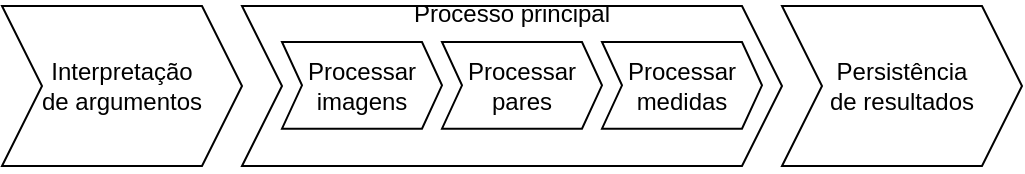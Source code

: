 <mxfile version="18.0.3" type="device" pages="6"><diagram id="98Zhcz7KDdUi2qAX7-k5" name="Macro"><mxGraphModel dx="1355" dy="773" grid="1" gridSize="10" guides="1" tooltips="1" connect="1" arrows="1" fold="1" page="1" pageScale="1" pageWidth="827" pageHeight="1169" math="0" shadow="0"><root><mxCell id="0"/><mxCell id="1" parent="0"/><mxCell id="YdULM-XXLPuub65lq0qo-1" value="Processo principal&lt;br&gt;&lt;br&gt;&lt;br&gt;&lt;br&gt;&lt;br&gt;&lt;br&gt;" style="shape=step;perimeter=stepPerimeter;whiteSpace=wrap;html=1;fixedSize=1;" parent="1" vertex="1"><mxGeometry x="230" y="40" width="270" height="80" as="geometry"/></mxCell><mxCell id="YdULM-XXLPuub65lq0qo-6" value="Interpretação&lt;br&gt;de argumentos" style="shape=step;perimeter=stepPerimeter;whiteSpace=wrap;html=1;fixedSize=1;" parent="1" vertex="1"><mxGeometry x="110" y="40" width="120" height="80" as="geometry"/></mxCell><mxCell id="sAmW4EvcdJO7xDp60cwN-1" value="Persistência&lt;br&gt;de resultados" style="shape=step;perimeter=stepPerimeter;whiteSpace=wrap;html=1;fixedSize=1;" parent="1" vertex="1"><mxGeometry x="500" y="40" width="120" height="80" as="geometry"/></mxCell><mxCell id="SRxzoCd26DRxun-GsVvy-1" value="Processar&lt;br&gt;imagens" style="shape=step;perimeter=stepPerimeter;whiteSpace=wrap;html=1;fixedSize=1;size=10;" parent="1" vertex="1"><mxGeometry x="250" y="58" width="80" height="43.33" as="geometry"/></mxCell><mxCell id="SRxzoCd26DRxun-GsVvy-2" value="Processar&lt;br&gt;pares" style="shape=step;perimeter=stepPerimeter;whiteSpace=wrap;html=1;fixedSize=1;size=10;" parent="1" vertex="1"><mxGeometry x="330" y="58" width="80" height="43.33" as="geometry"/></mxCell><mxCell id="SRxzoCd26DRxun-GsVvy-3" value="Processar&lt;br&gt;medidas" style="shape=step;perimeter=stepPerimeter;whiteSpace=wrap;html=1;fixedSize=1;size=10;" parent="1" vertex="1"><mxGeometry x="410" y="58" width="80" height="43.33" as="geometry"/></mxCell></root></mxGraphModel></diagram><diagram id="gHJKVUg8DRSZA34lzP4d" name="Fluxo"><mxGraphModel dx="1355" dy="712" grid="1" gridSize="10" guides="1" tooltips="1" connect="1" arrows="1" fold="1" page="1" pageScale="1" pageWidth="827" pageHeight="1169" math="0" shadow="0"><root><mxCell id="0"/><mxCell id="1" parent="0"/><mxCell id="HXioPRdhy9lpWBcesZ-b-2" value="&amp;lt;&amp;lt;Pseudocódigo&amp;gt;&amp;gt;&lt;br&gt;Processar Imagens&lt;br&gt;&lt;br&gt;&lt;br&gt;&lt;br&gt;&lt;br&gt;&lt;br&gt;&lt;br&gt;&lt;br&gt;&lt;br&gt;&lt;br&gt;" style="whiteSpace=wrap;html=1;fontSize=14;" parent="1" vertex="1"><mxGeometry x="9" y="100" width="260" height="190" as="geometry"/></mxCell><mxCell id="MEiEYYHkJ7P1lDpnPlLS-1" value="Para cada imagem no processo:&lt;br&gt;&amp;nbsp; &amp;nbsp; Abra a imagem&lt;br&gt;&amp;nbsp; &amp;nbsp; Detecte pontos chaves&lt;br&gt;&amp;nbsp; &amp;nbsp; Descreva suas feições&lt;br&gt;&amp;nbsp; &amp;nbsp; Se solicitado:&lt;br&gt;&amp;nbsp; &amp;nbsp; &amp;nbsp; &amp;nbsp; Reporte estatísticas" style="text;html=1;align=left;verticalAlign=middle;resizable=0;points=[];autosize=1;strokeColor=none;fillColor=none;fontSize=14;" parent="1" vertex="1"><mxGeometry x="19" y="150" width="220" height="110" as="geometry"/></mxCell><mxCell id="MEiEYYHkJ7P1lDpnPlLS-2" value="&amp;lt;&amp;lt;Pseudocódigo&amp;gt;&amp;gt;&lt;br&gt;Processar Pares&lt;br&gt;&lt;br&gt;&lt;br&gt;&lt;br&gt;&lt;br&gt;&lt;br&gt;&lt;br&gt;&lt;br&gt;&lt;br&gt;&lt;br&gt;" style="whiteSpace=wrap;html=1;fontSize=14;" parent="1" vertex="1"><mxGeometry x="279" y="100" width="260" height="190" as="geometry"/></mxCell><mxCell id="MEiEYYHkJ7P1lDpnPlLS-3" value="Carregue os pares da estratégia&lt;br&gt;Para cada par no processo:&lt;br&gt;&amp;nbsp; &amp;nbsp; Correlacione feições&lt;br&gt;&amp;nbsp; &amp;nbsp; Selecione melhores correlações&lt;br&gt;&amp;nbsp; &amp;nbsp; Filtre-as com solução geométrica&lt;br&gt;&amp;nbsp; &amp;nbsp; Registre as medidas nos pares&amp;nbsp;&lt;br&gt;&amp;nbsp; &amp;nbsp; Se solicitado:&lt;br&gt;&lt;span style=&quot;white-space: pre&quot;&gt; &lt;/span&gt;&lt;span style=&quot;white-space: pre&quot;&gt; &lt;/span&gt;Reporte estatísticas" style="text;html=1;align=left;verticalAlign=middle;resizable=0;points=[];autosize=1;strokeColor=none;fillColor=none;fontSize=14;" parent="1" vertex="1"><mxGeometry x="289" y="145" width="240" height="140" as="geometry"/></mxCell><mxCell id="MEiEYYHkJ7P1lDpnPlLS-4" value="&amp;lt;&amp;lt;Pseudocódigo&amp;gt;&amp;gt;&lt;br&gt;Processar Medidas&lt;br&gt;&lt;br&gt;&lt;br&gt;&lt;br&gt;&lt;br&gt;&lt;br&gt;&lt;br&gt;&lt;br&gt;&lt;br&gt;&lt;br&gt;" style="whiteSpace=wrap;html=1;fontSize=14;" parent="1" vertex="1"><mxGeometry x="549" y="100" width="260" height="190" as="geometry"/></mxCell><mxCell id="MEiEYYHkJ7P1lDpnPlLS-5" value="Para cada medida em par de imagens:&lt;br&gt;&amp;nbsp; &amp;nbsp; Se medida não existe em ambas:&lt;br&gt;&amp;nbsp; &amp;nbsp; &amp;nbsp; &amp;nbsp; Crie novo ponto de costura&lt;br&gt;&amp;nbsp; &amp;nbsp; Senão se existe só na esquerda:&lt;br&gt;&amp;nbsp; &amp;nbsp; &amp;nbsp; &amp;nbsp; Adicione medida da direita&lt;br&gt;&amp;nbsp; &amp;nbsp; Senão se existe só na direita:&lt;br&gt;&amp;nbsp; &amp;nbsp; &amp;nbsp; &amp;nbsp; Adicione medida na esquerda&lt;br&gt;&amp;nbsp; &amp;nbsp; Senão:&lt;br&gt;&amp;nbsp; &amp;nbsp; &amp;nbsp; &amp;nbsp; Fusione pontos de costura&lt;br&gt;" style="text;html=1;align=left;verticalAlign=middle;resizable=0;points=[];autosize=1;strokeColor=none;fillColor=none;fontSize=14;" parent="1" vertex="1"><mxGeometry x="559" y="135" width="260" height="160" as="geometry"/></mxCell></root></mxGraphModel></diagram><diagram id="3A1DLSgXnVQJGgFsPXBv" name="Fluxo_imagens"><mxGraphModel dx="2182" dy="712" grid="1" gridSize="10" guides="1" tooltips="1" connect="1" arrows="1" fold="1" page="1" pageScale="1" pageWidth="827" pageHeight="1169" background="#FFFFFF" math="0" shadow="1"><root><mxCell id="0"/><mxCell id="1" parent="0"/><mxCell id="ql1bKab1Sv5jXHoZMo15-1" value="Sim" style="text;html=1;strokeColor=none;fillColor=none;align=center;verticalAlign=middle;whiteSpace=wrap;rounded=0;fontSize=12;" parent="1" vertex="1"><mxGeometry x="-713" y="109" width="60" height="30" as="geometry"/></mxCell><mxCell id="WOPHGBBPOqJzXXx0_Y12-12" value="Não" style="text;html=1;strokeColor=none;fillColor=none;align=center;verticalAlign=middle;whiteSpace=wrap;rounded=0;fontSize=12;" parent="1" vertex="1"><mxGeometry x="-250" y="170" width="60" height="30" as="geometry"/></mxCell><mxCell id="WOPHGBBPOqJzXXx0_Y12-5" value="" style="edgeStyle=orthogonalEdgeStyle;rounded=0;orthogonalLoop=1;jettySize=auto;html=1;fontSize=12;" parent="1" source="1zUKK9svp3mTM6SvvWC5-6" target="1zUKK9svp3mTM6SvvWC5-8" edge="1"><mxGeometry relative="1" as="geometry"/></mxCell><mxCell id="1zUKK9svp3mTM6SvvWC5-6" value="Abrir Imagem" style="rounded=1;whiteSpace=wrap;html=1;fontSize=12;" parent="1" vertex="1"><mxGeometry x="-665" y="105" width="120" height="60" as="geometry"/></mxCell><mxCell id="WOPHGBBPOqJzXXx0_Y12-6" value="" style="edgeStyle=orthogonalEdgeStyle;rounded=0;orthogonalLoop=1;jettySize=auto;html=1;fontSize=12;" parent="1" source="1zUKK9svp3mTM6SvvWC5-8" target="1zUKK9svp3mTM6SvvWC5-10" edge="1"><mxGeometry relative="1" as="geometry"/></mxCell><mxCell id="1zUKK9svp3mTM6SvvWC5-8" value="Detectar pontos chave" style="rounded=1;whiteSpace=wrap;html=1;fontSize=12;" parent="1" vertex="1"><mxGeometry x="-525" y="105" width="120" height="60" as="geometry"/></mxCell><mxCell id="WOPHGBBPOqJzXXx0_Y12-7" value="" style="edgeStyle=orthogonalEdgeStyle;rounded=0;orthogonalLoop=1;jettySize=auto;html=1;fontSize=12;" parent="1" source="1zUKK9svp3mTM6SvvWC5-10" target="1zUKK9svp3mTM6SvvWC5-30" edge="1"><mxGeometry relative="1" as="geometry"/></mxCell><mxCell id="1zUKK9svp3mTM6SvvWC5-10" value="Descrever pontos chave" style="whiteSpace=wrap;html=1;rounded=1;fontSize=12;" parent="1" vertex="1"><mxGeometry x="-386" y="105" width="120" height="60" as="geometry"/></mxCell><mxCell id="ql1bKab1Sv5jXHoZMo15-2" style="edgeStyle=orthogonalEdgeStyle;rounded=0;orthogonalLoop=1;jettySize=auto;html=1;exitX=0.5;exitY=0;exitDx=0;exitDy=0;entryX=0.5;entryY=1;entryDx=0;entryDy=0;fontSize=12;" parent="1" source="1zUKK9svp3mTM6SvvWC5-29" target="1zUKK9svp3mTM6SvvWC5-51" edge="1"><mxGeometry relative="1" as="geometry"><Array as="points"><mxPoint x="-60" y="200"/><mxPoint x="-740" y="200"/></Array></mxGeometry></mxCell><mxCell id="1zUKK9svp3mTM6SvvWC5-29" value="Reportar estatisticas" style="rounded=1;whiteSpace=wrap;html=1;fontSize=12;" parent="1" vertex="1"><mxGeometry x="-126" y="105" width="120" height="60" as="geometry"/></mxCell><mxCell id="WOPHGBBPOqJzXXx0_Y12-8" value="" style="edgeStyle=orthogonalEdgeStyle;rounded=0;orthogonalLoop=1;jettySize=auto;html=1;fontSize=12;" parent="1" source="1zUKK9svp3mTM6SvvWC5-30" target="1zUKK9svp3mTM6SvvWC5-29" edge="1"><mxGeometry relative="1" as="geometry"/></mxCell><mxCell id="ql1bKab1Sv5jXHoZMo15-3" style="rounded=0;orthogonalLoop=1;jettySize=auto;html=1;fontSize=12;" parent="1" source="1zUKK9svp3mTM6SvvWC5-30" edge="1"><mxGeometry relative="1" as="geometry"><mxPoint x="-200" y="200" as="targetPoint"/><mxPoint x="-260" y="330" as="sourcePoint"/></mxGeometry></mxCell><mxCell id="1zUKK9svp3mTM6SvvWC5-30" value="&lt;font style=&quot;font-size: 12px;&quot;&gt;Solicitado&lt;br style=&quot;font-size: 12px;&quot;&gt;relatório?&lt;br style=&quot;font-size: 12px;&quot;&gt;&lt;/font&gt;" style="rhombus;whiteSpace=wrap;html=1;fontSize=12;" parent="1" vertex="1"><mxGeometry x="-246" y="90" width="90" height="90" as="geometry"/></mxCell><mxCell id="WOPHGBBPOqJzXXx0_Y12-4" value="" style="edgeStyle=orthogonalEdgeStyle;rounded=0;orthogonalLoop=1;jettySize=auto;html=1;fontSize=12;" parent="1" source="1zUKK9svp3mTM6SvvWC5-51" target="1zUKK9svp3mTM6SvvWC5-6" edge="1"><mxGeometry relative="1" as="geometry"/></mxCell><mxCell id="dtsDCqusQZkTO2QimcOY-1" style="edgeStyle=orthogonalEdgeStyle;rounded=0;orthogonalLoop=1;jettySize=auto;html=1;exitX=0;exitY=0.5;exitDx=0;exitDy=0;entryX=0.5;entryY=0;entryDx=0;entryDy=0;fontSize=12;" parent="1" source="1zUKK9svp3mTM6SvvWC5-51" target="Z5s89jTaI1h-ldlzumbY-1" edge="1"><mxGeometry relative="1" as="geometry"/></mxCell><mxCell id="1zUKK9svp3mTM6SvvWC5-51" value="&lt;font style=&quot;font-size: 12px&quot;&gt;Há próxima imagens?&lt;/font&gt;" style="rhombus;whiteSpace=wrap;html=1;fontSize=12;" parent="1" vertex="1"><mxGeometry x="-785" y="90" width="90" height="90" as="geometry"/></mxCell><mxCell id="dtsDCqusQZkTO2QimcOY-2" style="edgeStyle=orthogonalEdgeStyle;rounded=0;orthogonalLoop=1;jettySize=auto;html=1;exitX=0.5;exitY=1;exitDx=0;exitDy=0;entryX=0.5;entryY=0;entryDx=0;entryDy=0;fontSize=12;" parent="1" source="WOPHGBBPOqJzXXx0_Y12-1" target="1zUKK9svp3mTM6SvvWC5-51" edge="1"><mxGeometry relative="1" as="geometry"/></mxCell><mxCell id="WOPHGBBPOqJzXXx0_Y12-1" value="" style="ellipse;html=1;shape=startState;fillColor=#000000;strokeColor=#FFFFFF;fontSize=12;" parent="1" vertex="1"><mxGeometry x="-755" y="46" width="30" height="30" as="geometry"/></mxCell><mxCell id="WOPHGBBPOqJzXXx0_Y12-9" value="Sim" style="text;html=1;strokeColor=none;fillColor=none;align=center;verticalAlign=middle;whiteSpace=wrap;rounded=0;fontSize=12;" parent="1" vertex="1"><mxGeometry x="-176" y="110" width="60" height="30" as="geometry"/></mxCell><mxCell id="Z5s89jTaI1h-ldlzumbY-1" value="" style="ellipse;html=1;shape=endState;fillColor=#000000;strokeColor=#000000;fontSize=12;" parent="1" vertex="1"><mxGeometry x="-817" y="160" width="30" height="30" as="geometry"/></mxCell><mxCell id="0e1TIH1XTgMTCKw1EPAR-1" value="Não" style="text;html=1;strokeColor=none;fillColor=none;align=center;verticalAlign=middle;whiteSpace=wrap;rounded=0;fontSize=12;" parent="1" vertex="1"><mxGeometry x="-827" y="110" width="60" height="30" as="geometry"/></mxCell><mxCell id="dYlSW422IN1qsyhN-db3-1" value="Início" style="text;html=1;align=center;verticalAlign=middle;resizable=0;points=[];autosize=1;strokeColor=none;fillColor=none;fontSize=12;" parent="1" vertex="1"><mxGeometry x="-725" y="51" width="40" height="20" as="geometry"/></mxCell><mxCell id="dYlSW422IN1qsyhN-db3-2" value="Fim" style="text;html=1;align=center;verticalAlign=middle;resizable=0;points=[];autosize=1;strokeColor=none;fillColor=none;fontSize=12;" parent="1" vertex="1"><mxGeometry x="-820" y="190" width="40" height="20" as="geometry"/></mxCell></root></mxGraphModel></diagram><diagram id="wO2nyMO0V3FiL0lt-oPY" name="Fluxo_Pares"><mxGraphModel dx="2182" dy="712" grid="1" gridSize="10" guides="1" tooltips="1" connect="1" arrows="1" fold="1" page="1" pageScale="1" pageWidth="827" pageHeight="1169" math="0" shadow="0"><root><mxCell id="0"/><mxCell id="1" parent="0"/><mxCell id="bjxRNeMBbC1Uhk14IDYD-4" value="" style="edgeStyle=orthogonalEdgeStyle;rounded=0;orthogonalLoop=1;jettySize=auto;html=1;" parent="1" source="GW-mIh51mZ1hGykfDdhv-5" target="GW-mIh51mZ1hGykfDdhv-7" edge="1"><mxGeometry relative="1" as="geometry"/></mxCell><mxCell id="l-YTz36rJ6i-yOw9-Hpj-2" style="edgeStyle=orthogonalEdgeStyle;rounded=0;orthogonalLoop=1;jettySize=auto;html=1;exitX=0;exitY=0.5;exitDx=0;exitDy=0;entryX=0.5;entryY=0;entryDx=0;entryDy=0;" parent="1" source="GW-mIh51mZ1hGykfDdhv-5" target="bjxRNeMBbC1Uhk14IDYD-14" edge="1"><mxGeometry relative="1" as="geometry"/></mxCell><mxCell id="GW-mIh51mZ1hGykfDdhv-5" value="Há próximo &lt;br&gt;par?" style="rhombus;whiteSpace=wrap;html=1;flipH=1;" parent="1" vertex="1"><mxGeometry x="-790" y="50" width="90" height="90" as="geometry"/></mxCell><mxCell id="bjxRNeMBbC1Uhk14IDYD-5" value="" style="edgeStyle=orthogonalEdgeStyle;rounded=0;orthogonalLoop=1;jettySize=auto;html=1;" parent="1" source="GW-mIh51mZ1hGykfDdhv-7" target="GW-mIh51mZ1hGykfDdhv-9" edge="1"><mxGeometry relative="1" as="geometry"/></mxCell><mxCell id="GW-mIh51mZ1hGykfDdhv-7" value="Correlacionar feições" style="rounded=1;whiteSpace=wrap;html=1;flipH=1;" parent="1" vertex="1"><mxGeometry x="-680" y="65" width="120" height="60" as="geometry"/></mxCell><mxCell id="bjxRNeMBbC1Uhk14IDYD-6" value="" style="edgeStyle=orthogonalEdgeStyle;rounded=0;orthogonalLoop=1;jettySize=auto;html=1;" parent="1" source="GW-mIh51mZ1hGykfDdhv-9" target="GW-mIh51mZ1hGykfDdhv-11" edge="1"><mxGeometry relative="1" as="geometry"/></mxCell><mxCell id="GW-mIh51mZ1hGykfDdhv-9" value="Selecionar melhores correlações" style="whiteSpace=wrap;html=1;rounded=1;flipH=1;" parent="1" vertex="1"><mxGeometry x="-544" y="65" width="120" height="60" as="geometry"/></mxCell><mxCell id="bjxRNeMBbC1Uhk14IDYD-7" value="" style="edgeStyle=orthogonalEdgeStyle;rounded=0;orthogonalLoop=1;jettySize=auto;html=1;" parent="1" source="GW-mIh51mZ1hGykfDdhv-11" target="GW-mIh51mZ1hGykfDdhv-14" edge="1"><mxGeometry relative="1" as="geometry"/></mxCell><mxCell id="GW-mIh51mZ1hGykfDdhv-11" value="Verificar solução geométrica" style="whiteSpace=wrap;html=1;rounded=1;flipH=1;" parent="1" vertex="1"><mxGeometry x="-407" y="65" width="120" height="60" as="geometry"/></mxCell><mxCell id="GW-mIh51mZ1hGykfDdhv-12" value="Não" style="text;html=1;strokeColor=none;fillColor=none;align=center;verticalAlign=middle;whiteSpace=wrap;rounded=0;" parent="1" vertex="1"><mxGeometry x="-130" y="130" width="60" height="30" as="geometry"/></mxCell><mxCell id="bjxRNeMBbC1Uhk14IDYD-8" value="" style="edgeStyle=orthogonalEdgeStyle;rounded=0;orthogonalLoop=1;jettySize=auto;html=1;" parent="1" source="GW-mIh51mZ1hGykfDdhv-14" target="GW-mIh51mZ1hGykfDdhv-17" edge="1"><mxGeometry relative="1" as="geometry"/></mxCell><mxCell id="GW-mIh51mZ1hGykfDdhv-14" value="Registrar erros&lt;br&gt;de medida" style="rounded=1;whiteSpace=wrap;html=1;flipH=1;" parent="1" vertex="1"><mxGeometry x="-269" y="65" width="120" height="60" as="geometry"/></mxCell><mxCell id="bjxRNeMBbC1Uhk14IDYD-9" value="" style="edgeStyle=orthogonalEdgeStyle;rounded=0;orthogonalLoop=1;jettySize=auto;html=1;" parent="1" source="GW-mIh51mZ1hGykfDdhv-17" target="GW-mIh51mZ1hGykfDdhv-19" edge="1"><mxGeometry relative="1" as="geometry"/></mxCell><mxCell id="bjxRNeMBbC1Uhk14IDYD-12" style="rounded=0;orthogonalLoop=1;jettySize=auto;html=1;exitX=0.5;exitY=0;exitDx=0;exitDy=0;" parent="1" source="GW-mIh51mZ1hGykfDdhv-17" edge="1"><mxGeometry relative="1" as="geometry"><mxPoint x="-85" y="160" as="targetPoint"/></mxGeometry></mxCell><mxCell id="GW-mIh51mZ1hGykfDdhv-17" value="Solicitado&lt;br&gt;relatório?" style="rhombus;whiteSpace=wrap;html=1;flipH=1;" parent="1" vertex="1"><mxGeometry x="-130" y="50" width="90" height="90" as="geometry"/></mxCell><mxCell id="GW-mIh51mZ1hGykfDdhv-18" value="Sim" style="text;html=1;strokeColor=none;fillColor=none;align=center;verticalAlign=middle;whiteSpace=wrap;rounded=0;" parent="1" vertex="1"><mxGeometry x="-63" y="69" width="60" height="30" as="geometry"/></mxCell><mxCell id="bjxRNeMBbC1Uhk14IDYD-13" style="edgeStyle=orthogonalEdgeStyle;rounded=0;orthogonalLoop=1;jettySize=auto;html=1;exitX=0.5;exitY=0;exitDx=0;exitDy=0;entryX=0.5;entryY=1;entryDx=0;entryDy=0;" parent="1" source="GW-mIh51mZ1hGykfDdhv-19" target="GW-mIh51mZ1hGykfDdhv-5" edge="1"><mxGeometry relative="1" as="geometry"><Array as="points"><mxPoint x="40" y="160"/><mxPoint x="-745" y="160"/></Array></mxGeometry></mxCell><mxCell id="GW-mIh51mZ1hGykfDdhv-19" value="Reportar estatisticas" style="rounded=1;whiteSpace=wrap;html=1;flipH=1;" parent="1" vertex="1"><mxGeometry x="-20" y="65" width="120" height="60" as="geometry"/></mxCell><mxCell id="bjxRNeMBbC1Uhk14IDYD-1" value="" style="ellipse;html=1;shape=startState;fillColor=#000000;strokeColor=#FFFFFF;" parent="1" vertex="1"><mxGeometry x="-760" y="9" width="30" height="30" as="geometry"/></mxCell><mxCell id="bjxRNeMBbC1Uhk14IDYD-14" value="" style="ellipse;html=1;shape=endState;fillColor=#000000;strokeColor=#000000;" parent="1" vertex="1"><mxGeometry x="-822" y="120" width="30" height="30" as="geometry"/></mxCell><mxCell id="aHTnXLtD_AGrJ8Jo2kXO-1" value="Sim" style="text;html=1;strokeColor=none;fillColor=none;align=center;verticalAlign=middle;whiteSpace=wrap;rounded=0;" parent="1" vertex="1"><mxGeometry x="-725" y="68" width="60" height="30" as="geometry"/></mxCell><mxCell id="aHTnXLtD_AGrJ8Jo2kXO-2" value="Não" style="text;html=1;strokeColor=none;fillColor=none;align=center;verticalAlign=middle;whiteSpace=wrap;rounded=0;" parent="1" vertex="1"><mxGeometry x="-827" y="69" width="60" height="30" as="geometry"/></mxCell><mxCell id="3HYZIv3Z2UMEpZ9wCBBa-1" value="Início" style="text;html=1;align=center;verticalAlign=middle;resizable=0;points=[];autosize=1;strokeColor=none;fillColor=none;fontSize=12;" parent="1" vertex="1"><mxGeometry x="-735" y="14" width="40" height="20" as="geometry"/></mxCell><mxCell id="3HYZIv3Z2UMEpZ9wCBBa-2" value="Fim" style="text;html=1;align=center;verticalAlign=middle;resizable=0;points=[];autosize=1;strokeColor=none;fillColor=none;fontSize=12;" parent="1" vertex="1"><mxGeometry x="-827" y="150" width="40" height="20" as="geometry"/></mxCell><mxCell id="LDIfhR4Dq1RDMo8Xf7Ll-1" style="rounded=0;orthogonalLoop=1;jettySize=auto;html=1;" parent="1" source="bjxRNeMBbC1Uhk14IDYD-1" target="GW-mIh51mZ1hGykfDdhv-5" edge="1"><mxGeometry relative="1" as="geometry"><mxPoint x="-780" y="105" as="sourcePoint"/><mxPoint x="-797" y="130" as="targetPoint"/></mxGeometry></mxCell></root></mxGraphModel></diagram><diagram id="-LAQmYuxyWWXdFsKsZqG" name="Fluxo_medidas"><mxGraphModel dx="1355" dy="712" grid="1" gridSize="10" guides="1" tooltips="1" connect="1" arrows="1" fold="1" page="1" pageScale="1" pageWidth="827" pageHeight="1169" math="0" shadow="0"><root><mxCell id="0"/><mxCell id="1" parent="0"/><mxCell id="OblGZKr53u4xsKzhD0cp-3" style="edgeStyle=orthogonalEdgeStyle;rounded=0;orthogonalLoop=1;jettySize=auto;html=1;exitX=0.5;exitY=1;exitDx=0;exitDy=0;entryX=0.5;entryY=0;entryDx=0;entryDy=0;" parent="1" source="fcvu2QPcEclS8YCkJD2P-3" target="fcvu2QPcEclS8YCkJD2P-7" edge="1"><mxGeometry relative="1" as="geometry"/></mxCell><mxCell id="fcvu2QPcEclS8YCkJD2P-3" value="" style="ellipse;html=1;shape=startState;fillColor=#000000;strokeColor=#000000;" parent="1" vertex="1"><mxGeometry x="78" y="3" width="40" height="40" as="geometry"/></mxCell><mxCell id="tzNW_EEoXlBp1TQg-6X2-2" value="" style="edgeStyle=orthogonalEdgeStyle;rounded=0;orthogonalLoop=1;jettySize=auto;html=1;fontSize=12;" parent="1" source="fcvu2QPcEclS8YCkJD2P-7" target="tzNW_EEoXlBp1TQg-6X2-1" edge="1"><mxGeometry relative="1" as="geometry"/></mxCell><mxCell id="OblGZKr53u4xsKzhD0cp-4" style="edgeStyle=orthogonalEdgeStyle;rounded=0;orthogonalLoop=1;jettySize=auto;html=1;exitX=0;exitY=0.5;exitDx=0;exitDy=0;entryX=0.5;entryY=0;entryDx=0;entryDy=0;fontSize=12;" parent="1" source="fcvu2QPcEclS8YCkJD2P-7" target="fQbv8QQg6OK91rw9qPFf-22" edge="1"><mxGeometry relative="1" as="geometry"/></mxCell><mxCell id="fcvu2QPcEclS8YCkJD2P-7" value="Há mais alguma&lt;br&gt;medida em par?" style="rhombus;whiteSpace=wrap;html=1;strokeColor=#000000;gradientColor=none;fontSize=12;" parent="1" vertex="1"><mxGeometry x="43" y="58" width="110" height="110" as="geometry"/></mxCell><mxCell id="6pYXbas2bNIWIWvaAM_c-6" value="" style="edgeStyle=orthogonalEdgeStyle;rounded=0;orthogonalLoop=1;jettySize=auto;html=1;fontSize=12;" parent="1" source="6pYXbas2bNIWIWvaAM_c-3" target="6pYXbas2bNIWIWvaAM_c-5" edge="1"><mxGeometry relative="1" as="geometry"/></mxCell><mxCell id="fQbv8QQg6OK91rw9qPFf-10" value="" style="edgeStyle=orthogonalEdgeStyle;rounded=0;orthogonalLoop=1;jettySize=auto;html=1;fontSize=12;" parent="1" source="6pYXbas2bNIWIWvaAM_c-3" target="fQbv8QQg6OK91rw9qPFf-9" edge="1"><mxGeometry relative="1" as="geometry"/></mxCell><mxCell id="6pYXbas2bNIWIWvaAM_c-3" value="Medida existe&lt;br&gt;só na primeira imagem?" style="rhombus;whiteSpace=wrap;html=1;strokeColor=#000000;fontSize=12;" parent="1" vertex="1"><mxGeometry x="311" y="58" width="110" height="110" as="geometry"/></mxCell><mxCell id="fQbv8QQg6OK91rw9qPFf-12" value="" style="edgeStyle=orthogonalEdgeStyle;rounded=0;orthogonalLoop=1;jettySize=auto;html=1;fontSize=12;" parent="1" source="6pYXbas2bNIWIWvaAM_c-5" target="fQbv8QQg6OK91rw9qPFf-11" edge="1"><mxGeometry relative="1" as="geometry"/></mxCell><mxCell id="fQbv8QQg6OK91rw9qPFf-16" value="" style="edgeStyle=orthogonalEdgeStyle;rounded=0;orthogonalLoop=1;jettySize=auto;html=1;fontSize=12;" parent="1" source="6pYXbas2bNIWIWvaAM_c-5" target="fQbv8QQg6OK91rw9qPFf-15" edge="1"><mxGeometry relative="1" as="geometry"/></mxCell><mxCell id="6pYXbas2bNIWIWvaAM_c-5" value="Medida existe&lt;br&gt;só na segunda imagem?" style="rhombus;whiteSpace=wrap;html=1;strokeColor=#000000;verticalAlign=middle;align=center;horizontal=1;fontSize=12;" parent="1" vertex="1"><mxGeometry x="445" y="58" width="110" height="110" as="geometry"/></mxCell><mxCell id="fQbv8QQg6OK91rw9qPFf-13" value="" style="edgeStyle=orthogonalEdgeStyle;rounded=0;orthogonalLoop=1;jettySize=auto;html=1;fontSize=12;" parent="1" source="tzNW_EEoXlBp1TQg-6X2-1" target="tzNW_EEoXlBp1TQg-6X2-4" edge="1"><mxGeometry relative="1" as="geometry"/></mxCell><mxCell id="fQbv8QQg6OK91rw9qPFf-14" value="" style="edgeStyle=orthogonalEdgeStyle;rounded=0;orthogonalLoop=1;jettySize=auto;html=1;fontSize=12;" parent="1" source="tzNW_EEoXlBp1TQg-6X2-1" target="6pYXbas2bNIWIWvaAM_c-3" edge="1"><mxGeometry relative="1" as="geometry"/></mxCell><mxCell id="tzNW_EEoXlBp1TQg-6X2-1" value="Medida nova &lt;br&gt;para as imagens &lt;br&gt;do par?" style="rhombus;whiteSpace=wrap;html=1;strokeColor=#000000;fontSize=12;" parent="1" vertex="1"><mxGeometry x="178" y="58" width="110" height="110" as="geometry"/></mxCell><mxCell id="fQbv8QQg6OK91rw9qPFf-18" style="edgeStyle=orthogonalEdgeStyle;rounded=0;orthogonalLoop=1;jettySize=auto;html=1;exitX=0.5;exitY=1;exitDx=0;exitDy=0;fontSize=12;" parent="1" source="tzNW_EEoXlBp1TQg-6X2-4" edge="1"><mxGeometry relative="1" as="geometry"><mxPoint x="233" y="278" as="targetPoint"/></mxGeometry></mxCell><mxCell id="tzNW_EEoXlBp1TQg-6X2-4" value="Crie um novo ponto de costura" style="rounded=1;whiteSpace=wrap;html=1;fontSize=12;strokeColor=#000000;flipH=1;flipV=1;" parent="1" vertex="1"><mxGeometry x="173" y="198" width="120" height="60" as="geometry"/></mxCell><mxCell id="dDzBTAYaryrQyd_ebmBP-3" value="Sim" style="text;html=1;strokeColor=none;fillColor=none;align=center;verticalAlign=middle;whiteSpace=wrap;rounded=0;fontSize=12;" parent="1" vertex="1"><mxGeometry x="133" y="88" width="60" height="30" as="geometry"/></mxCell><mxCell id="dDzBTAYaryrQyd_ebmBP-4" value="Sim" style="text;html=1;strokeColor=none;fillColor=none;align=center;verticalAlign=middle;whiteSpace=wrap;rounded=0;fontSize=12;" parent="1" vertex="1"><mxGeometry x="488" y="168" width="60" height="30" as="geometry"/></mxCell><mxCell id="dDzBTAYaryrQyd_ebmBP-5" value="Sim" style="text;html=1;strokeColor=none;fillColor=none;align=center;verticalAlign=middle;whiteSpace=wrap;rounded=0;fontSize=12;" parent="1" vertex="1"><mxGeometry x="353" y="168" width="60" height="30" as="geometry"/></mxCell><mxCell id="dDzBTAYaryrQyd_ebmBP-6" value="Sim" style="text;html=1;strokeColor=none;fillColor=none;align=center;verticalAlign=middle;whiteSpace=wrap;rounded=0;fontSize=12;" parent="1" vertex="1"><mxGeometry x="223" y="168" width="60" height="30" as="geometry"/></mxCell><mxCell id="fQbv8QQg6OK91rw9qPFf-4" value="Não" style="text;html=1;strokeColor=none;fillColor=none;align=center;verticalAlign=middle;whiteSpace=wrap;rounded=0;fontSize=12;" parent="1" vertex="1"><mxGeometry x="3" y="88" width="60" height="30" as="geometry"/></mxCell><mxCell id="fQbv8QQg6OK91rw9qPFf-5" value="Não" style="text;html=1;strokeColor=none;fillColor=none;align=center;verticalAlign=middle;whiteSpace=wrap;rounded=0;fontSize=12;" parent="1" vertex="1"><mxGeometry x="543" y="88" width="60" height="30" as="geometry"/></mxCell><mxCell id="fQbv8QQg6OK91rw9qPFf-6" value="Não" style="text;html=1;strokeColor=none;fillColor=none;align=center;verticalAlign=middle;whiteSpace=wrap;rounded=0;fontSize=12;" parent="1" vertex="1"><mxGeometry x="403" y="88" width="60" height="30" as="geometry"/></mxCell><mxCell id="fQbv8QQg6OK91rw9qPFf-7" value="Não" style="text;html=1;strokeColor=none;fillColor=none;align=center;verticalAlign=middle;whiteSpace=wrap;rounded=0;fontSize=12;" parent="1" vertex="1"><mxGeometry x="271" y="88" width="60" height="30" as="geometry"/></mxCell><mxCell id="fQbv8QQg6OK91rw9qPFf-19" style="edgeStyle=orthogonalEdgeStyle;rounded=0;orthogonalLoop=1;jettySize=auto;html=1;exitX=0.5;exitY=1;exitDx=0;exitDy=0;fontSize=12;" parent="1" edge="1"><mxGeometry relative="1" as="geometry"><mxPoint x="366" y="278" as="targetPoint"/><mxPoint x="366" y="256" as="sourcePoint"/></mxGeometry></mxCell><mxCell id="fQbv8QQg6OK91rw9qPFf-9" value="Adicione medida da segunda imagem" style="rounded=1;whiteSpace=wrap;html=1;fontSize=12;strokeColor=#000000;flipH=1;flipV=1;" parent="1" vertex="1"><mxGeometry x="306" y="198" width="120" height="60" as="geometry"/></mxCell><mxCell id="fQbv8QQg6OK91rw9qPFf-20" style="edgeStyle=orthogonalEdgeStyle;rounded=0;orthogonalLoop=1;jettySize=auto;html=1;exitX=0.5;exitY=1;exitDx=0;exitDy=0;fontSize=12;" parent="1" edge="1"><mxGeometry relative="1" as="geometry"><mxPoint x="500" y="256" as="sourcePoint"/><mxPoint x="500" y="278" as="targetPoint"/></mxGeometry></mxCell><mxCell id="fQbv8QQg6OK91rw9qPFf-11" value="Adicione medida na primeira imagem" style="rounded=1;whiteSpace=wrap;html=1;fontSize=12;strokeColor=#000000;flipH=1;flipV=1;" parent="1" vertex="1"><mxGeometry x="440" y="198" width="120" height="60" as="geometry"/></mxCell><mxCell id="fQbv8QQg6OK91rw9qPFf-21" style="edgeStyle=orthogonalEdgeStyle;rounded=0;orthogonalLoop=1;jettySize=auto;html=1;exitX=0.5;exitY=1;exitDx=0;exitDy=0;entryX=0.5;entryY=1;entryDx=0;entryDy=0;fontSize=12;" parent="1" source="fQbv8QQg6OK91rw9qPFf-15" target="fcvu2QPcEclS8YCkJD2P-7" edge="1"><mxGeometry relative="1" as="geometry"><Array as="points"><mxPoint x="633" y="278"/><mxPoint x="98" y="278"/></Array></mxGeometry></mxCell><mxCell id="fQbv8QQg6OK91rw9qPFf-15" value="Fusione os pontos de costura" style="rounded=1;whiteSpace=wrap;html=1;fontSize=12;strokeColor=#000000;flipH=1;flipV=1;" parent="1" vertex="1"><mxGeometry x="573" y="198" width="120" height="60" as="geometry"/></mxCell><mxCell id="fQbv8QQg6OK91rw9qPFf-22" value="" style="ellipse;html=1;shape=endState;fillColor=#000000;strokeColor=#000000;fontSize=12;" parent="1" vertex="1"><mxGeometry x="6" y="133" width="30" height="30" as="geometry"/></mxCell><mxCell id="L9nZGLPOenO-yGg5MH4Q-1" value="Início" style="text;html=1;align=center;verticalAlign=middle;resizable=0;points=[];autosize=1;strokeColor=none;fillColor=none;fontSize=12;" parent="1" vertex="1"><mxGeometry x="115" y="13" width="40" height="20" as="geometry"/></mxCell><mxCell id="L9nZGLPOenO-yGg5MH4Q-2" value="Fim" style="text;html=1;align=center;verticalAlign=middle;resizable=0;points=[];autosize=1;strokeColor=none;fillColor=none;fontSize=12;" parent="1" vertex="1"><mxGeometry y="162" width="40" height="20" as="geometry"/></mxCell></root></mxGraphModel></diagram><diagram id="Ruy8jZwWF_MJQY8BPtZt" name="Diagrama de classes"><mxGraphModel dx="1807" dy="949" grid="1" gridSize="10" guides="1" tooltips="1" connect="1" arrows="1" fold="1" page="1" pageScale="1" pageWidth="827" pageHeight="1169" math="0" shadow="0"><root><mxCell id="0"/><mxCell id="1" parent="0"/><mxCell id="uceFoFHx2IZOFMqrKDSp-10" value="" style="shape=folder;fontStyle=1;spacingTop=10;tabWidth=40;tabHeight=20;tabPosition=left;html=1;rounded=0;sketch=0;" vertex="1" parent="1"><mxGeometry x="10" y="10" width="810" height="590" as="geometry"/></mxCell><mxCell id="uceFoFHx2IZOFMqrKDSp-9" value="&lt;font style=&quot;font-size: 12px;&quot;&gt;«std::pair»&lt;/font&gt;&lt;br&gt;&lt;b&gt;InlierMacth&lt;/b&gt;" style="html=1;fontSize=14;" vertex="1" parent="1"><mxGeometry x="575" y="530" width="110" height="60" as="geometry"/></mxCell><mxCell id="GpoeZHOwUq3m7yObIP7K-1" value="ProcessController" style="swimlane;fontStyle=1;align=center;verticalAlign=top;childLayout=stackLayout;horizontal=1;startSize=26;horizontalStack=0;resizeParent=1;resizeParentMax=0;resizeLast=0;collapsible=1;marginBottom=0;fontSize=14;" parent="1" vertex="1"><mxGeometry x="305" y="40" width="260" height="164" as="geometry"><mxRectangle x="330" y="350" width="110" height="26" as="alternateBounds"/></mxGeometry></mxCell><mxCell id="GpoeZHOwUq3m7yObIP7K-2" value="+ argumentos : diversos" style="text;align=left;verticalAlign=top;spacingLeft=4;spacingRight=4;overflow=hidden;rotatable=0;points=[[0,0.5],[1,0.5]];portConstraint=eastwest;fontSize=14;" parent="GpoeZHOwUq3m7yObIP7K-1" vertex="1"><mxGeometry y="26" width="260" height="26" as="geometry"/></mxCell><mxCell id="GpoeZHOwUq3m7yObIP7K-3" value="" style="line;strokeWidth=1;align=left;verticalAlign=middle;spacingTop=-1;spacingLeft=3;spacingRight=3;rotatable=0;labelPosition=right;points=[];portConstraint=eastwest;fontSize=14;" parent="GpoeZHOwUq3m7yObIP7K-1" vertex="1"><mxGeometry y="52" width="260" height="8" as="geometry"/></mxCell><mxCell id="GpoeZHOwUq3m7yObIP7K-4" value="+ readArguments(argc:int, argv**) : bool" style="text;align=left;verticalAlign=top;spacingLeft=4;spacingRight=4;overflow=hidden;rotatable=0;points=[[0,0.5],[1,0.5]];portConstraint=eastwest;fontSize=14;" parent="GpoeZHOwUq3m7yObIP7K-1" vertex="1"><mxGeometry y="60" width="260" height="26" as="geometry"/></mxCell><mxCell id="Y2-OCSrJiYMLLH0otHH6-2" value="+ runProcess( ) : bool" style="text;align=left;verticalAlign=top;spacingLeft=4;spacingRight=4;overflow=hidden;rotatable=0;points=[[0,0.5],[1,0.5]];portConstraint=eastwest;fontSize=14;" parent="GpoeZHOwUq3m7yObIP7K-1" vertex="1"><mxGeometry y="86" width="260" height="26" as="geometry"/></mxCell><mxCell id="Y2-OCSrJiYMLLH0otHH6-3" value="+ saveResults( ) : bool" style="text;align=left;verticalAlign=top;spacingLeft=4;spacingRight=4;overflow=hidden;rotatable=0;points=[[0,0.5],[1,0.5]];portConstraint=eastwest;fontSize=14;" parent="GpoeZHOwUq3m7yObIP7K-1" vertex="1"><mxGeometry y="112" width="260" height="26" as="geometry"/></mxCell><mxCell id="Y2-OCSrJiYMLLH0otHH6-1" value="+ printUsage( ) : void" style="text;align=left;verticalAlign=top;spacingLeft=4;spacingRight=4;overflow=hidden;rotatable=0;points=[[0,0.5],[1,0.5]];portConstraint=eastwest;fontSize=14;" parent="GpoeZHOwUq3m7yObIP7K-1" vertex="1"><mxGeometry y="138" width="260" height="26" as="geometry"/></mxCell><mxCell id="lI7xlL58YyUd0Hl4Pv-v-1" value="Image" style="swimlane;fontStyle=1;align=center;verticalAlign=top;childLayout=stackLayout;horizontal=1;startSize=26;horizontalStack=0;resizeParent=1;resizeParentMax=0;resizeLast=0;collapsible=1;marginBottom=0;fontSize=14;" parent="1" vertex="1"><mxGeometry x="275" y="301" width="260" height="138" as="geometry"><mxRectangle x="330" y="350" width="110" height="26" as="alternateBounds"/></mxGeometry></mxCell><mxCell id="fN-6v_-_HlrPDu5xTwf2-1" value="+ index: size_t" style="text;align=left;verticalAlign=top;spacingLeft=4;spacingRight=4;overflow=hidden;rotatable=0;points=[[0,0.5],[1,0.5]];portConstraint=eastwest;fontSize=14;" parent="lI7xlL58YyUd0Hl4Pv-v-1" vertex="1"><mxGeometry y="26" width="260" height="26" as="geometry"/></mxCell><mxCell id="lI7xlL58YyUd0Hl4Pv-v-2" value="+ filename: std::string" style="text;align=left;verticalAlign=top;spacingLeft=4;spacingRight=4;overflow=hidden;rotatable=0;points=[[0,0.5],[1,0.5]];portConstraint=eastwest;fontSize=14;" parent="lI7xlL58YyUd0Hl4Pv-v-1" vertex="1"><mxGeometry y="52" width="260" height="26" as="geometry"/></mxCell><mxCell id="NeS1x6jv69Nt_Bn_25qD-1" value="+ descriptors: cv::Mat" style="text;align=left;verticalAlign=top;spacingLeft=4;spacingRight=4;overflow=hidden;rotatable=0;points=[[0,0.5],[1,0.5]];portConstraint=eastwest;fontSize=14;" parent="lI7xlL58YyUd0Hl4Pv-v-1" vertex="1"><mxGeometry y="78" width="260" height="26" as="geometry"/></mxCell><mxCell id="lI7xlL58YyUd0Hl4Pv-v-3" value="" style="line;strokeWidth=1;align=left;verticalAlign=middle;spacingTop=-1;spacingLeft=3;spacingRight=3;rotatable=0;labelPosition=right;points=[];portConstraint=eastwest;fontSize=14;" parent="lI7xlL58YyUd0Hl4Pv-v-1" vertex="1"><mxGeometry y="104" width="260" height="8" as="geometry"/></mxCell><mxCell id="lI7xlL58YyUd0Hl4Pv-v-4" value="+ computeKeyPoints(report: bool): bool" style="text;align=left;verticalAlign=top;spacingLeft=4;spacingRight=4;overflow=hidden;rotatable=0;points=[[0,0.5],[1,0.5]];portConstraint=eastwest;fontSize=14;" parent="lI7xlL58YyUd0Hl4Pv-v-1" vertex="1"><mxGeometry y="112" width="260" height="26" as="geometry"/></mxCell><mxCell id="lI7xlL58YyUd0Hl4Pv-v-5" value="Pair" style="swimlane;fontStyle=1;align=center;verticalAlign=top;childLayout=stackLayout;horizontal=1;startSize=26;horizontalStack=0;resizeParent=1;resizeParentMax=0;resizeLast=0;collapsible=1;marginBottom=0;fontSize=14;" parent="1" vertex="1"><mxGeometry x="555" y="301" width="260" height="112" as="geometry"><mxRectangle x="330" y="350" width="110" height="26" as="alternateBounds"/></mxGeometry></mxCell><mxCell id="fN-6v_-_HlrPDu5xTwf2-8" value="+ homography: cv::Mat&#10;" style="text;align=left;verticalAlign=top;spacingLeft=4;spacingRight=4;overflow=hidden;rotatable=0;points=[[0,0.5],[1,0.5]];portConstraint=eastwest;fontSize=14;" parent="lI7xlL58YyUd0Hl4Pv-v-5" vertex="1"><mxGeometry y="26" width="260" height="26" as="geometry"/></mxCell><mxCell id="lI7xlL58YyUd0Hl4Pv-v-6" value="+ RMSE: double&#10;" style="text;align=left;verticalAlign=top;spacingLeft=4;spacingRight=4;overflow=hidden;rotatable=0;points=[[0,0.5],[1,0.5]];portConstraint=eastwest;fontSize=14;" parent="lI7xlL58YyUd0Hl4Pv-v-5" vertex="1"><mxGeometry y="52" width="260" height="26" as="geometry"/></mxCell><mxCell id="lI7xlL58YyUd0Hl4Pv-v-7" value="" style="line;strokeWidth=1;align=left;verticalAlign=middle;spacingTop=-1;spacingLeft=3;spacingRight=3;rotatable=0;labelPosition=right;points=[];portConstraint=eastwest;fontSize=14;" parent="lI7xlL58YyUd0Hl4Pv-v-5" vertex="1"><mxGeometry y="78" width="260" height="8" as="geometry"/></mxCell><mxCell id="lI7xlL58YyUd0Hl4Pv-v-8" value="+ checkHomography(report:bool): bool" style="text;align=left;verticalAlign=top;spacingLeft=4;spacingRight=4;overflow=hidden;rotatable=0;points=[[0,0.5],[1,0.5]];portConstraint=eastwest;fontSize=14;" parent="lI7xlL58YyUd0Hl4Pv-v-5" vertex="1"><mxGeometry y="86" width="260" height="26" as="geometry"/></mxCell><mxCell id="lI7xlL58YyUd0Hl4Pv-v-9" value="Point" style="swimlane;fontStyle=1;align=center;verticalAlign=top;childLayout=stackLayout;horizontal=1;startSize=26;horizontalStack=0;resizeParent=1;resizeParentMax=0;resizeLast=0;collapsible=1;marginBottom=0;fontSize=14;" parent="1" vertex="1"><mxGeometry x="41" y="301" width="100" height="52" as="geometry"><mxRectangle x="330" y="350" width="110" height="26" as="alternateBounds"/></mxGeometry></mxCell><mxCell id="lI7xlL58YyUd0Hl4Pv-v-10" value="+ index: size_t" style="text;align=left;verticalAlign=top;spacingLeft=4;spacingRight=4;overflow=hidden;rotatable=0;points=[[0,0.5],[1,0.5]];portConstraint=eastwest;fontSize=14;" parent="lI7xlL58YyUd0Hl4Pv-v-9" vertex="1"><mxGeometry y="26" width="100" height="26" as="geometry"/></mxCell><mxCell id="NeS1x6jv69Nt_Bn_25qD-2" value="*" style="endArrow=open;html=1;endSize=12;startArrow=diamondThin;startSize=14;startFill=1;edgeStyle=orthogonalEdgeStyle;align=left;verticalAlign=bottom;rounded=0;fontSize=14;" parent="1" source="GpoeZHOwUq3m7yObIP7K-1" target="lI7xlL58YyUd0Hl4Pv-v-1" edge="1"><mxGeometry x="-0.669" y="-20" relative="1" as="geometry"><mxPoint x="565" y="380" as="sourcePoint"/><mxPoint x="725" y="380" as="targetPoint"/><Array as="points"><mxPoint x="465" y="252"/><mxPoint x="405" y="252"/></Array><mxPoint y="1" as="offset"/></mxGeometry></mxCell><mxCell id="fN-6v_-_HlrPDu5xTwf2-2" value="images" style="text;html=1;align=center;verticalAlign=middle;resizable=0;points=[];autosize=1;fontSize=14;" parent="1" vertex="1"><mxGeometry x="405" y="232" width="60" height="20" as="geometry"/></mxCell><mxCell id="fN-6v_-_HlrPDu5xTwf2-4" value="cv::KeyPoint" style="html=1;fontSize=14;" parent="1" vertex="1"><mxGeometry x="356" y="540" width="110" height="30" as="geometry"/></mxCell><mxCell id="fN-6v_-_HlrPDu5xTwf2-5" value="*" style="endArrow=open;html=1;endSize=12;startArrow=diamondThin;startSize=14;startFill=1;edgeStyle=orthogonalEdgeStyle;align=left;verticalAlign=bottom;rounded=0;fontSize=14;" parent="1" target="fN-6v_-_HlrPDu5xTwf2-4" edge="1"><mxGeometry x="-0.736" y="-21" relative="1" as="geometry"><mxPoint x="476" y="438" as="sourcePoint"/><mxPoint x="796" y="380" as="targetPoint"/><Array as="points"><mxPoint x="476" y="490"/><mxPoint x="411" y="490"/></Array><mxPoint y="-1" as="offset"/></mxGeometry></mxCell><mxCell id="fN-6v_-_HlrPDu5xTwf2-6" value="keypoints" style="text;html=1;align=center;verticalAlign=middle;resizable=0;points=[];autosize=1;fontSize=14;" parent="1" vertex="1"><mxGeometry x="406" y="469" width="70" height="20" as="geometry"/></mxCell><mxCell id="fN-6v_-_HlrPDu5xTwf2-9" value="2" style="endArrow=open;html=1;endSize=12;startArrow=diamondThin;startSize=14;startFill=0;edgeStyle=orthogonalEdgeStyle;align=left;verticalAlign=bottom;rounded=0;fontSize=14;" parent="1" source="lI7xlL58YyUd0Hl4Pv-v-5" target="lI7xlL58YyUd0Hl4Pv-v-1" edge="1"><mxGeometry x="-0.752" y="-20" relative="1" as="geometry"><mxPoint x="575" y="380" as="sourcePoint"/><mxPoint x="545" y="500" as="targetPoint"/><Array as="points"><mxPoint x="595" y="490"/><mxPoint x="505" y="490"/></Array><mxPoint as="offset"/></mxGeometry></mxCell><mxCell id="fN-6v_-_HlrPDu5xTwf2-10" value="left&lt;br&gt;right" style="text;html=1;align=center;verticalAlign=middle;resizable=0;points=[];autosize=1;fontSize=14;" parent="1" vertex="1"><mxGeometry x="525" y="468" width="40" height="40" as="geometry"/></mxCell><mxCell id="fN-6v_-_HlrPDu5xTwf2-12" value="*" style="endArrow=open;html=1;endSize=12;startArrow=diamondThin;startSize=14;startFill=1;edgeStyle=orthogonalEdgeStyle;align=left;verticalAlign=bottom;rounded=0;fontSize=14;" parent="1" source="lI7xlL58YyUd0Hl4Pv-v-5" target="uceFoFHx2IZOFMqrKDSp-9" edge="1"><mxGeometry x="-0.711" y="-20" relative="1" as="geometry"><mxPoint x="735.0" y="438" as="sourcePoint"/><mxPoint x="625.0" y="530" as="targetPoint"/><mxPoint as="offset"/><Array as="points"><mxPoint x="685" y="490"/><mxPoint x="625" y="490"/></Array></mxGeometry></mxCell><mxCell id="fN-6v_-_HlrPDu5xTwf2-13" value="matches" style="text;html=1;align=center;verticalAlign=middle;resizable=0;points=[];autosize=1;fontSize=14;" parent="1" vertex="1"><mxGeometry x="614" y="469" width="70" height="20" as="geometry"/></mxCell><mxCell id="fN-6v_-_HlrPDu5xTwf2-14" value="indexes" style="endArrow=open;endSize=12;dashed=1;html=1;rounded=0;fontSize=14;entryX=1;entryY=0.5;entryDx=0;entryDy=0;" parent="1" edge="1" source="uceFoFHx2IZOFMqrKDSp-9"><mxGeometry y="-12" width="160" relative="1" as="geometry"><mxPoint x="575" y="560" as="sourcePoint"/><mxPoint x="466" y="560" as="targetPoint"/><mxPoint y="-1" as="offset"/></mxGeometry></mxCell><mxCell id="fN-6v_-_HlrPDu5xTwf2-15" value="*" style="endArrow=open;html=1;endSize=12;startArrow=diamondThin;startSize=14;startFill=1;edgeStyle=orthogonalEdgeStyle;align=left;verticalAlign=bottom;rounded=0;fontSize=14;" parent="1" source="GpoeZHOwUq3m7yObIP7K-1" target="lI7xlL58YyUd0Hl4Pv-v-5" edge="1"><mxGeometry x="-0.798" y="-20" relative="1" as="geometry"><mxPoint x="755.0" y="204" as="sourcePoint"/><mxPoint x="695.0" y="300" as="targetPoint"/><Array as="points"><mxPoint x="535" y="252"/><mxPoint x="695" y="252"/></Array><mxPoint y="1" as="offset"/></mxGeometry></mxCell><mxCell id="fN-6v_-_HlrPDu5xTwf2-16" value="pairs" style="text;html=1;align=center;verticalAlign=middle;resizable=0;points=[];autosize=1;fontSize=14;" parent="1" vertex="1"><mxGeometry x="649" y="232" width="50" height="20" as="geometry"/></mxCell><mxCell id="7bjfV3p6dd0uQjkZYYFa-3" value="*" style="endArrow=open;html=1;endSize=12;startArrow=diamondThin;startSize=14;startFill=1;edgeStyle=orthogonalEdgeStyle;align=left;verticalAlign=bottom;rounded=0;fontSize=14;" parent="1" source="GpoeZHOwUq3m7yObIP7K-1" target="lI7xlL58YyUd0Hl4Pv-v-9" edge="1"><mxGeometry x="-0.608" y="-20" relative="1" as="geometry"><mxPoint x="475" y="214" as="sourcePoint"/><mxPoint x="415" y="310" as="targetPoint"/><Array as="points"><mxPoint x="335" y="250"/><mxPoint x="95" y="250"/></Array><mxPoint x="1" as="offset"/></mxGeometry></mxCell><mxCell id="7bjfV3p6dd0uQjkZYYFa-4" value="points" style="text;html=1;align=center;verticalAlign=middle;resizable=0;points=[];autosize=1;fontSize=14;" parent="1" vertex="1"><mxGeometry x="91" y="232" width="50" height="20" as="geometry"/></mxCell><mxCell id="7bjfV3p6dd0uQjkZYYFa-13" value="*" style="endArrow=open;html=1;endSize=12;startArrow=diamondThin;startSize=14;startFill=1;edgeStyle=orthogonalEdgeStyle;align=left;verticalAlign=bottom;rounded=0;fontSize=14;" parent="1" source="lI7xlL58YyUd0Hl4Pv-v-9" target="7bjfV3p6dd0uQjkZYYFa-24" edge="1"><mxGeometry x="-0.765" y="-24" relative="1" as="geometry"><mxPoint x="236.0" y="280" as="sourcePoint"/><mxPoint x="165" y="379" as="targetPoint"/><Array as="points"><mxPoint x="225" y="326"/></Array><mxPoint x="-1" as="offset"/></mxGeometry></mxCell><mxCell id="7bjfV3p6dd0uQjkZYYFa-14" value="measures" style="text;html=1;align=center;verticalAlign=middle;resizable=0;points=[];autosize=1;fontSize=14;" parent="1" vertex="1"><mxGeometry x="155.5" y="306" width="80" height="20" as="geometry"/></mxCell><mxCell id="7bjfV3p6dd0uQjkZYYFa-16" value="*" style="endArrow=open;html=1;endSize=12;startArrow=diamondThin;startSize=14;startFill=0;edgeStyle=orthogonalEdgeStyle;align=left;verticalAlign=bottom;rounded=0;fontSize=14;" parent="1" source="7bjfV3p6dd0uQjkZYYFa-18" target="lI7xlL58YyUd0Hl4Pv-v-9" edge="1"><mxGeometry x="-1" y="20" relative="1" as="geometry"><mxPoint x="255" y="290" as="sourcePoint"/><mxPoint x="95.0" y="370" as="targetPoint"/><Array as="points"><mxPoint x="95" y="400"/><mxPoint x="95" y="400"/></Array><mxPoint y="1" as="offset"/></mxGeometry></mxCell><mxCell id="7bjfV3p6dd0uQjkZYYFa-18" value="&lt;font style=&quot;font-size: 12px;&quot;&gt;«std::map»&lt;/font&gt;&lt;br&gt;&lt;b&gt;Pointmap&lt;/b&gt;" style="html=1;fontSize=14;" parent="1" vertex="1"><mxGeometry x="75" y="519" width="90" height="60" as="geometry"/></mxCell><mxCell id="7bjfV3p6dd0uQjkZYYFa-19" value="&lt;font style=&quot;font-size: 12px;&quot;&gt;cv::Point2f&lt;br&gt;Point *&lt;/font&gt;" style="html=1;fontSize=14;" parent="1" vertex="1"><mxGeometry x="115" y="501" width="70" height="32" as="geometry"/></mxCell><mxCell id="7bjfV3p6dd0uQjkZYYFa-20" value="1" style="endArrow=open;html=1;endSize=12;startArrow=diamondThin;startSize=14;startFill=1;edgeStyle=orthogonalEdgeStyle;align=left;verticalAlign=bottom;rounded=0;fontSize=14;" parent="1" source="lI7xlL58YyUd0Hl4Pv-v-1" target="7bjfV3p6dd0uQjkZYYFa-18" edge="1"><mxGeometry x="-0.856" y="10" relative="1" as="geometry"><mxPoint x="335.0" y="448" as="sourcePoint"/><mxPoint x="655" y="420" as="targetPoint"/><Array as="points"><mxPoint x="335" y="560"/></Array><mxPoint as="offset"/></mxGeometry></mxCell><mxCell id="7bjfV3p6dd0uQjkZYYFa-21" value="pointmap" style="text;html=1;align=center;verticalAlign=middle;resizable=0;points=[];autosize=1;fontSize=14;" parent="1" vertex="1"><mxGeometry x="175" y="560" width="70" height="20" as="geometry"/></mxCell><mxCell id="7bjfV3p6dd0uQjkZYYFa-23" value="indexes" style="endArrow=open;endSize=12;dashed=1;html=1;rounded=0;fontSize=14;" parent="1" source="7bjfV3p6dd0uQjkZYYFa-24" edge="1"><mxGeometry x="-0.023" y="10" width="160" relative="1" as="geometry"><mxPoint x="199.711" y="439" as="sourcePoint"/><mxPoint x="295" y="440" as="targetPoint"/><mxPoint as="offset"/><Array as="points"><mxPoint x="207" y="480"/><mxPoint x="295" y="480"/></Array></mxGeometry></mxCell><mxCell id="7bjfV3p6dd0uQjkZYYFa-24" value="Measure" style="swimlane;fontStyle=1;align=center;verticalAlign=top;childLayout=stackLayout;horizontal=1;startSize=26;horizontalStack=0;resizeParent=1;resizeParentMax=0;resizeLast=0;collapsible=1;marginBottom=0;fontSize=14;" parent="1" vertex="1"><mxGeometry x="155" y="361" width="104" height="78" as="geometry"><mxRectangle x="140" y="361" width="110" height="26" as="alternateBounds"/></mxGeometry></mxCell><mxCell id="7bjfV3p6dd0uQjkZYYFa-25" value="+ index: size_t" style="text;align=left;verticalAlign=top;spacingLeft=4;spacingRight=4;overflow=hidden;rotatable=0;points=[[0,0.5],[1,0.5]];portConstraint=eastwest;fontSize=14;" parent="7bjfV3p6dd0uQjkZYYFa-24" vertex="1"><mxGeometry y="26" width="104" height="26" as="geometry"/></mxCell><mxCell id="7bjfV3p6dd0uQjkZYYFa-26" value="+ pt: cv::Point2f" style="text;align=left;verticalAlign=top;spacingLeft=4;spacingRight=4;overflow=hidden;rotatable=0;points=[[0,0.5],[1,0.5]];portConstraint=eastwest;fontSize=14;" parent="7bjfV3p6dd0uQjkZYYFa-24" vertex="1"><mxGeometry y="52" width="104" height="26" as="geometry"/></mxCell><mxCell id="7bjfV3p6dd0uQjkZYYFa-27" value="PointCompair" style="swimlane;fontStyle=1;align=center;verticalAlign=top;childLayout=stackLayout;horizontal=1;startSize=26;horizontalStack=0;resizeParent=1;resizeParentMax=0;resizeLast=0;collapsible=1;marginBottom=0;fontSize=14;" parent="1" vertex="1"><mxGeometry x="61" y="97" width="125" height="86" as="geometry"/></mxCell><mxCell id="7bjfV3p6dd0uQjkZYYFa-28" value=" " style="text;align=left;verticalAlign=top;spacingLeft=4;spacingRight=4;overflow=hidden;rotatable=0;points=[[0,0.5],[1,0.5]];portConstraint=eastwest;fontSize=14;" parent="7bjfV3p6dd0uQjkZYYFa-27" vertex="1"><mxGeometry y="26" width="125" height="26" as="geometry"/></mxCell><mxCell id="7bjfV3p6dd0uQjkZYYFa-29" value="" style="line;strokeWidth=1;align=left;verticalAlign=middle;spacingTop=-1;spacingLeft=3;spacingRight=3;rotatable=0;labelPosition=right;points=[];portConstraint=eastwest;fontSize=14;" parent="7bjfV3p6dd0uQjkZYYFa-27" vertex="1"><mxGeometry y="52" width="125" height="8" as="geometry"/></mxCell><mxCell id="7bjfV3p6dd0uQjkZYYFa-30" value="+ less_operator ()" style="text;align=left;verticalAlign=top;spacingLeft=4;spacingRight=4;overflow=hidden;rotatable=0;points=[[0,0.5],[1,0.5]];portConstraint=eastwest;fontSize=14;" parent="7bjfV3p6dd0uQjkZYYFa-27" vertex="1"><mxGeometry y="60" width="125" height="26" as="geometry"/></mxCell><mxCell id="7bjfV3p6dd0uQjkZYYFa-31" value="depends" style="endArrow=open;endSize=12;dashed=1;html=1;rounded=0;fontSize=14;edgeStyle=elbowEdgeStyle;" parent="1" source="7bjfV3p6dd0uQjkZYYFa-18" target="7bjfV3p6dd0uQjkZYYFa-27" edge="1"><mxGeometry x="-0.859" y="11" width="160" relative="1" as="geometry"><mxPoint x="405" y="320" as="sourcePoint"/><mxPoint x="565" y="320" as="targetPoint"/><Array as="points"><mxPoint x="20" y="350"/><mxPoint x="25" y="360"/></Array><mxPoint as="offset"/></mxGeometry></mxCell><mxCell id="uceFoFHx2IZOFMqrKDSp-1" value="&lt;font style=&quot;font-size: 10px;&quot;&gt;&amp;lt;&amp;lt;std::map&amp;gt;&amp;gt;&lt;/font&gt;" style="text;html=1;align=center;verticalAlign=middle;resizable=0;points=[];autosize=1;" vertex="1" parent="1"><mxGeometry x="395" y="220" width="80" height="20" as="geometry"/></mxCell><mxCell id="uceFoFHx2IZOFMqrKDSp-2" value="&lt;font style=&quot;font-size: 10px;&quot;&gt;&amp;lt;&amp;lt;std::list&amp;gt;&amp;gt;&lt;/font&gt;" style="text;html=1;align=center;verticalAlign=middle;resizable=0;points=[];autosize=1;" vertex="1" parent="1"><mxGeometry x="80" y="220" width="70" height="20" as="geometry"/></mxCell><mxCell id="uceFoFHx2IZOFMqrKDSp-3" value="&lt;font style=&quot;font-size: 10px;&quot;&gt;&amp;lt;&amp;lt;std::vector&amp;gt;&amp;gt;&lt;/font&gt;" style="text;html=1;align=center;verticalAlign=middle;resizable=0;points=[];autosize=1;" vertex="1" parent="1"><mxGeometry x="630" y="220" width="90" height="20" as="geometry"/></mxCell><mxCell id="uceFoFHx2IZOFMqrKDSp-4" value="&lt;font style=&quot;font-size: 10px;&quot;&gt;&amp;lt;&amp;lt;std::vector&amp;gt;&amp;gt;&lt;/font&gt;" style="text;html=1;align=center;verticalAlign=middle;resizable=0;points=[];autosize=1;" vertex="1" parent="1"><mxGeometry x="151" y="296" width="90" height="20" as="geometry"/></mxCell><mxCell id="uceFoFHx2IZOFMqrKDSp-5" value="&lt;font style=&quot;font-size: 10px;&quot;&gt;&amp;lt;&amp;lt;std::vector&amp;gt;&amp;gt;&lt;/font&gt;" style="text;html=1;align=center;verticalAlign=middle;resizable=0;points=[];autosize=1;" vertex="1" parent="1"><mxGeometry x="603" y="459" width="90" height="20" as="geometry"/></mxCell><mxCell id="uceFoFHx2IZOFMqrKDSp-6" value="&lt;font style=&quot;font-size: 10px;&quot;&gt;&amp;lt;&amp;lt;std::vector&amp;gt;&amp;gt;&lt;/font&gt;" style="text;html=1;align=center;verticalAlign=middle;resizable=0;points=[];autosize=1;" vertex="1" parent="1"><mxGeometry x="395" y="458" width="90" height="20" as="geometry"/></mxCell><mxCell id="uceFoFHx2IZOFMqrKDSp-8" value="&lt;font style=&quot;font-size: 12px;&quot;&gt;res: double&lt;br&gt;cv::DMatch&lt;br&gt;&lt;/font&gt;" style="html=1;fontSize=14;" vertex="1" parent="1"><mxGeometry x="635" y="511" width="70" height="32" as="geometry"/></mxCell><mxCell id="uceFoFHx2IZOFMqrKDSp-11" value="lo" style="text;html=1;align=center;verticalAlign=middle;resizable=0;points=[];autosize=1;strokeColor=none;fillColor=none;" vertex="1" parent="1"><mxGeometry x="10" y="10" width="20" height="20" as="geometry"/></mxCell></root></mxGraphModel></diagram></mxfile>
